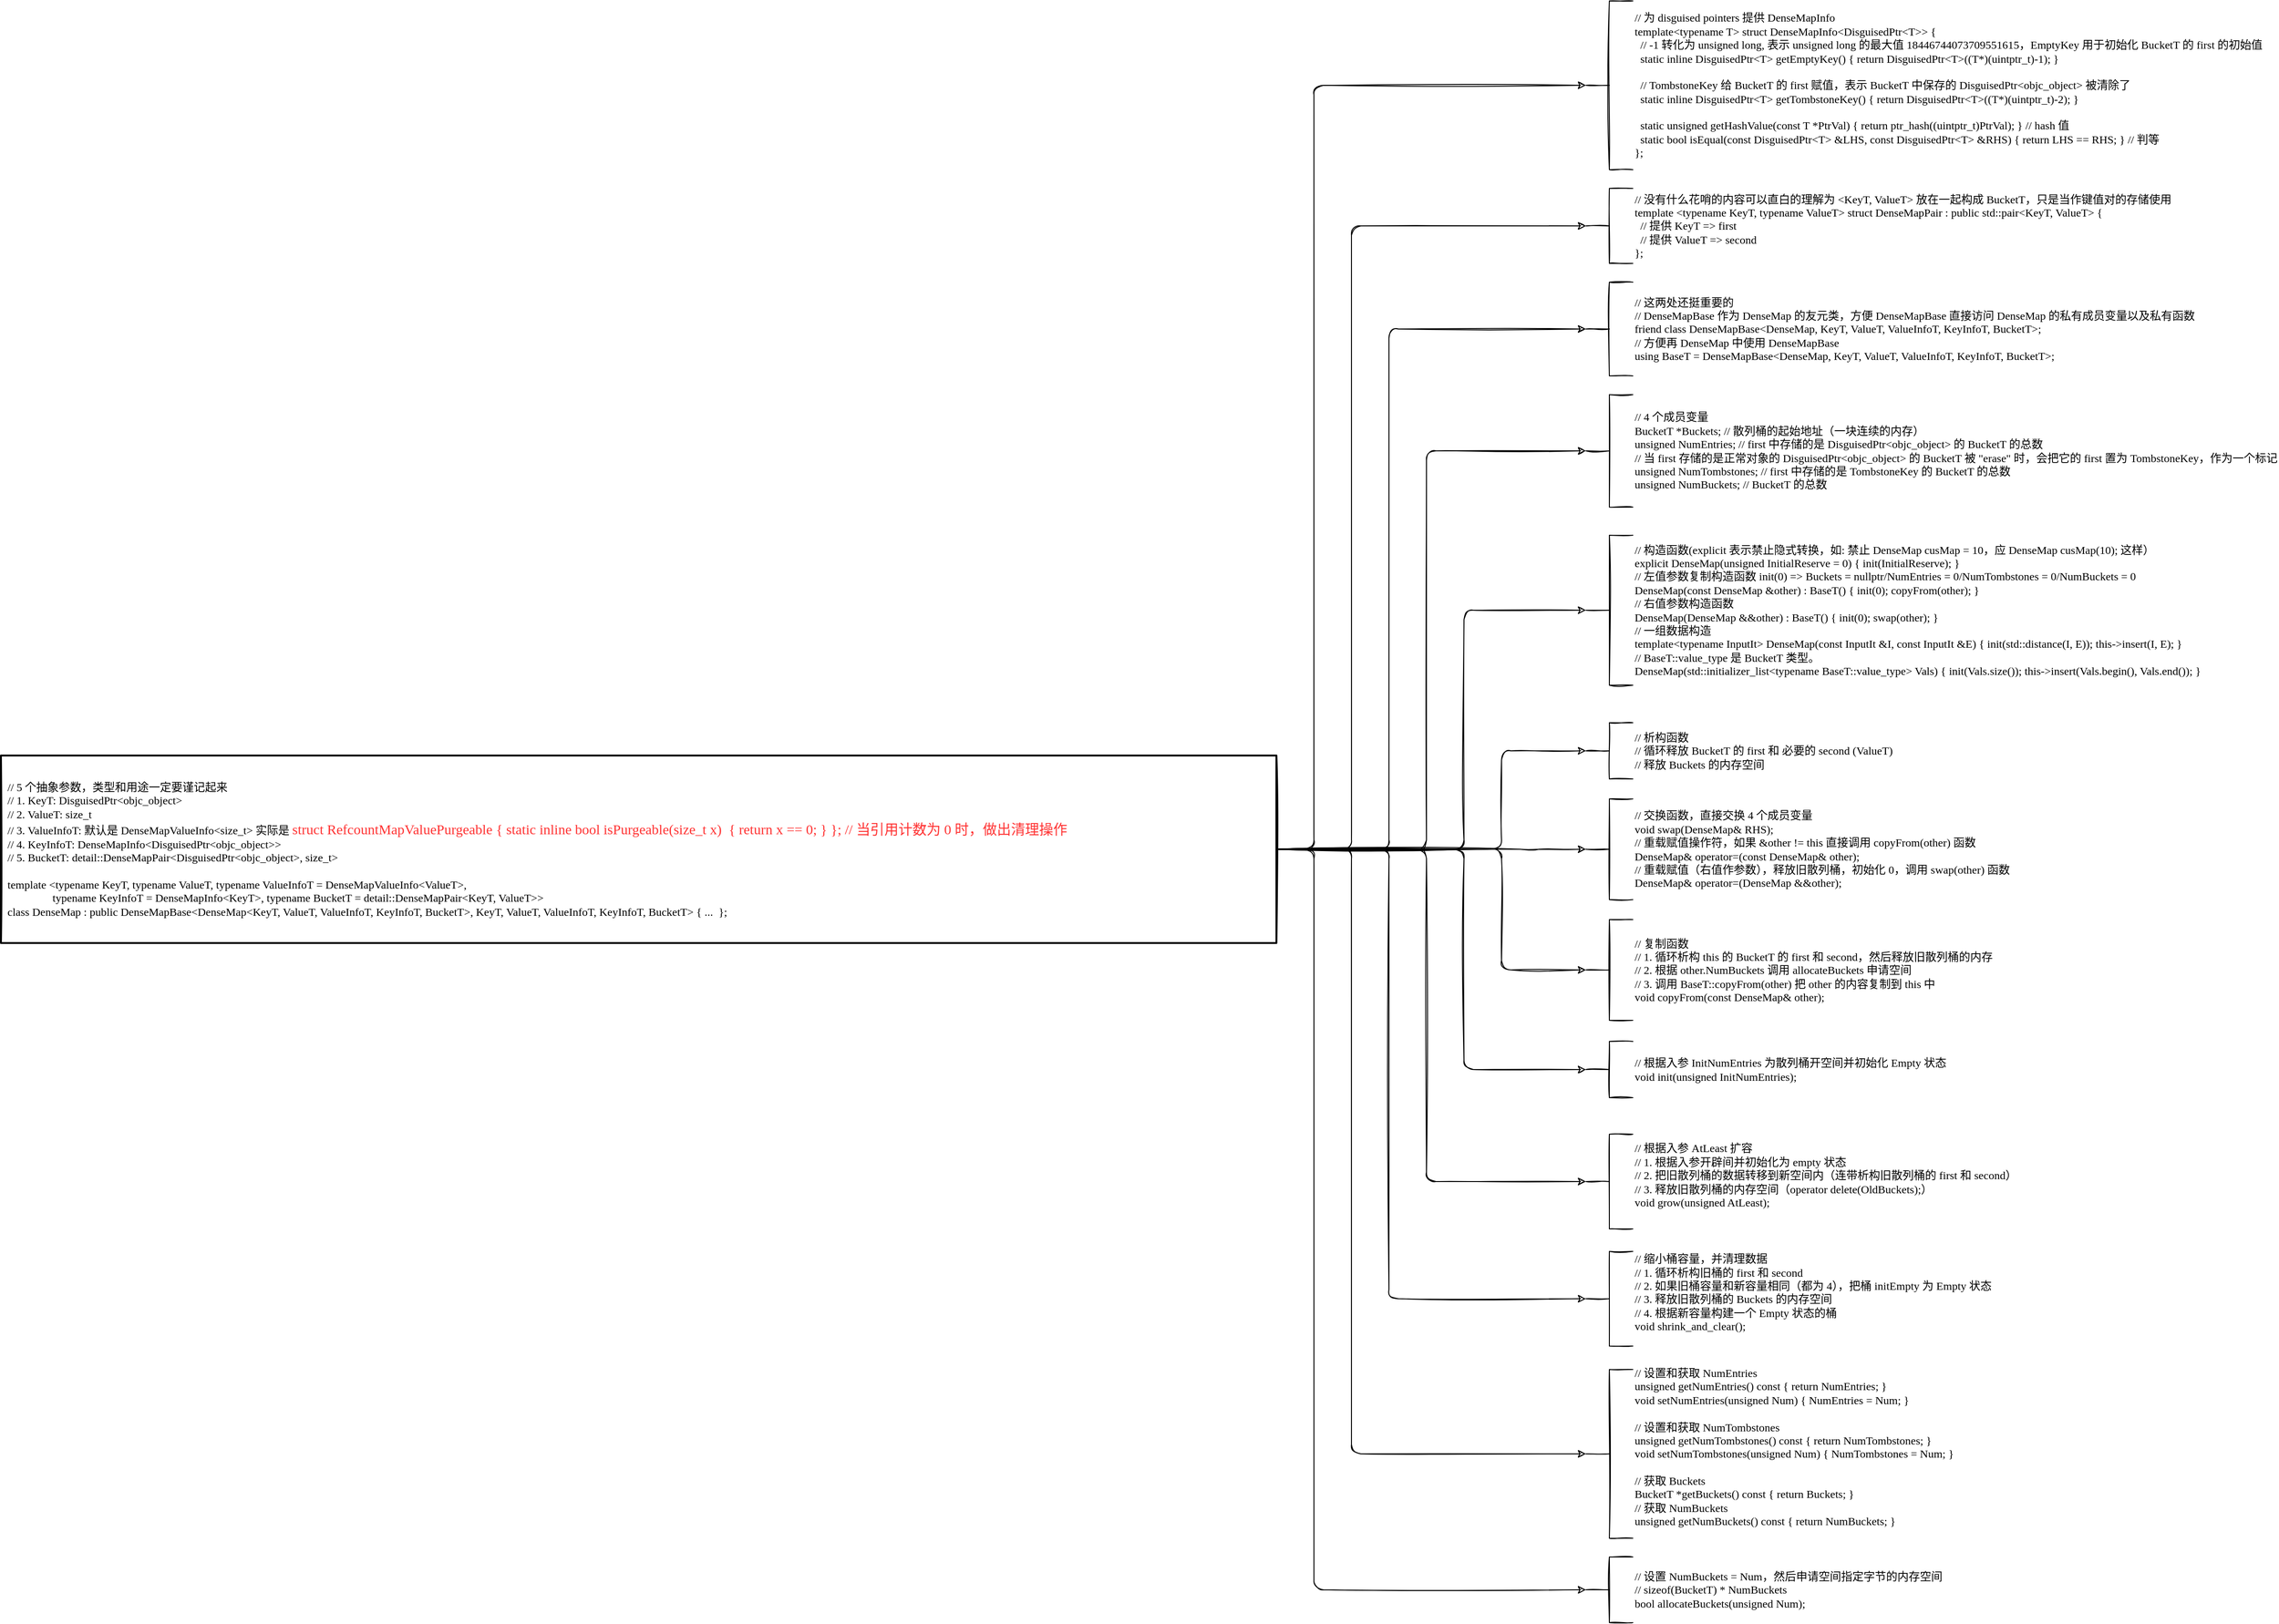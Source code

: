 <mxfile version="13.5.7" type="device"><diagram id="C5RBs43oDa-KdzZeNtuy" name="Page-1"><mxGraphModel dx="4724" dy="2591" grid="1" gridSize="10" guides="1" tooltips="1" connect="1" arrows="1" fold="1" page="1" pageScale="1" pageWidth="827" pageHeight="1169" math="0" shadow="0"><root><mxCell id="WIyWlLk6GJQsqaUBKTNV-0"/><mxCell id="WIyWlLk6GJQsqaUBKTNV-1" parent="WIyWlLk6GJQsqaUBKTNV-0"/><mxCell id="5kpr-vqQKDKNhBtNRKK0-1" style="edgeStyle=orthogonalEdgeStyle;rounded=1;sketch=1;orthogonalLoop=1;jettySize=auto;html=1;fontFamily=Comic Sans MS;entryX=0;entryY=0.5;entryDx=0;entryDy=0;entryPerimeter=0;" edge="1" parent="WIyWlLk6GJQsqaUBKTNV-1" source="5kpr-vqQKDKNhBtNRKK0-14" target="5kpr-vqQKDKNhBtNRKK0-15"><mxGeometry relative="1" as="geometry"><mxPoint x="-840" y="-180" as="targetPoint"/><Array as="points"><mxPoint x="-840" y="105"/><mxPoint x="-840" y="-710"/></Array></mxGeometry></mxCell><mxCell id="5kpr-vqQKDKNhBtNRKK0-2" style="edgeStyle=orthogonalEdgeStyle;rounded=1;sketch=1;orthogonalLoop=1;jettySize=auto;html=1;fontFamily=Comic Sans MS;entryX=0;entryY=0.5;entryDx=0;entryDy=0;entryPerimeter=0;" edge="1" parent="WIyWlLk6GJQsqaUBKTNV-1" source="5kpr-vqQKDKNhBtNRKK0-14" target="5kpr-vqQKDKNhBtNRKK0-16"><mxGeometry relative="1" as="geometry"><mxPoint x="-740" y="-560" as="targetPoint"/><Array as="points"><mxPoint x="-800" y="105"/><mxPoint x="-800" y="-560"/></Array></mxGeometry></mxCell><mxCell id="5kpr-vqQKDKNhBtNRKK0-3" style="edgeStyle=orthogonalEdgeStyle;rounded=1;sketch=1;orthogonalLoop=1;jettySize=auto;html=1;fontFamily=Comic Sans MS;entryX=0;entryY=0.5;entryDx=0;entryDy=0;entryPerimeter=0;" edge="1" parent="WIyWlLk6GJQsqaUBKTNV-1" source="5kpr-vqQKDKNhBtNRKK0-14" target="5kpr-vqQKDKNhBtNRKK0-17"><mxGeometry relative="1" as="geometry"><mxPoint x="-680" y="-450" as="targetPoint"/><Array as="points"><mxPoint x="-760" y="105"/><mxPoint x="-760" y="-450"/></Array></mxGeometry></mxCell><mxCell id="5kpr-vqQKDKNhBtNRKK0-4" style="edgeStyle=orthogonalEdgeStyle;rounded=1;sketch=1;orthogonalLoop=1;jettySize=auto;html=1;fontFamily=Comic Sans MS;entryX=0;entryY=0.5;entryDx=0;entryDy=0;entryPerimeter=0;" edge="1" parent="WIyWlLk6GJQsqaUBKTNV-1" source="5kpr-vqQKDKNhBtNRKK0-14" target="5kpr-vqQKDKNhBtNRKK0-18"><mxGeometry relative="1" as="geometry"><mxPoint x="-710" y="-330" as="targetPoint"/><Array as="points"><mxPoint x="-720" y="105"/><mxPoint x="-720" y="-320"/><mxPoint x="-550" y="-320"/></Array></mxGeometry></mxCell><mxCell id="5kpr-vqQKDKNhBtNRKK0-5" style="edgeStyle=orthogonalEdgeStyle;rounded=1;sketch=1;orthogonalLoop=1;jettySize=auto;html=1;fontFamily=Comic Sans MS;entryX=0;entryY=0.5;entryDx=0;entryDy=0;entryPerimeter=0;" edge="1" parent="WIyWlLk6GJQsqaUBKTNV-1" source="5kpr-vqQKDKNhBtNRKK0-14" target="5kpr-vqQKDKNhBtNRKK0-19"><mxGeometry relative="1" as="geometry"><mxPoint x="-680" y="-170" as="targetPoint"/><Array as="points"><mxPoint x="-680" y="105"/><mxPoint x="-680" y="-150"/></Array></mxGeometry></mxCell><mxCell id="5kpr-vqQKDKNhBtNRKK0-6" style="edgeStyle=orthogonalEdgeStyle;rounded=1;sketch=1;orthogonalLoop=1;jettySize=auto;html=1;fontFamily=Comic Sans MS;entryX=0;entryY=0.5;entryDx=0;entryDy=0;entryPerimeter=0;" edge="1" parent="WIyWlLk6GJQsqaUBKTNV-1" source="5kpr-vqQKDKNhBtNRKK0-14" target="5kpr-vqQKDKNhBtNRKK0-20"><mxGeometry relative="1" as="geometry"><mxPoint x="-630" as="targetPoint"/><Array as="points"><mxPoint x="-640" y="105"/><mxPoint x="-640"/></Array></mxGeometry></mxCell><mxCell id="5kpr-vqQKDKNhBtNRKK0-7" style="edgeStyle=orthogonalEdgeStyle;rounded=1;sketch=1;orthogonalLoop=1;jettySize=auto;html=1;entryX=0;entryY=0.5;entryDx=0;entryDy=0;entryPerimeter=0;fontFamily=Comic Sans MS;" edge="1" parent="WIyWlLk6GJQsqaUBKTNV-1" source="5kpr-vqQKDKNhBtNRKK0-14" target="5kpr-vqQKDKNhBtNRKK0-21"><mxGeometry relative="1" as="geometry"><Array as="points"><mxPoint x="-610" y="105"/><mxPoint x="-610" y="105"/></Array></mxGeometry></mxCell><mxCell id="5kpr-vqQKDKNhBtNRKK0-8" style="edgeStyle=orthogonalEdgeStyle;rounded=1;sketch=1;orthogonalLoop=1;jettySize=auto;html=1;fontFamily=Comic Sans MS;entryX=0;entryY=0.5;entryDx=0;entryDy=0;entryPerimeter=0;" edge="1" parent="WIyWlLk6GJQsqaUBKTNV-1" source="5kpr-vqQKDKNhBtNRKK0-14" target="5kpr-vqQKDKNhBtNRKK0-22"><mxGeometry relative="1" as="geometry"><mxPoint x="-600" y="240.0" as="targetPoint"/><Array as="points"><mxPoint x="-640" y="105"/><mxPoint x="-640" y="234"/></Array></mxGeometry></mxCell><mxCell id="5kpr-vqQKDKNhBtNRKK0-9" style="edgeStyle=orthogonalEdgeStyle;rounded=1;sketch=1;orthogonalLoop=1;jettySize=auto;html=1;fontFamily=Comic Sans MS;entryX=0;entryY=0.5;entryDx=0;entryDy=0;entryPerimeter=0;" edge="1" parent="WIyWlLk6GJQsqaUBKTNV-1" source="5kpr-vqQKDKNhBtNRKK0-14" target="5kpr-vqQKDKNhBtNRKK0-23"><mxGeometry relative="1" as="geometry"><mxPoint x="-660" y="360.0" as="targetPoint"/><Array as="points"><mxPoint x="-680" y="105"/><mxPoint x="-680" y="340"/></Array></mxGeometry></mxCell><mxCell id="5kpr-vqQKDKNhBtNRKK0-10" style="edgeStyle=orthogonalEdgeStyle;rounded=1;sketch=1;orthogonalLoop=1;jettySize=auto;html=1;fontFamily=Comic Sans MS;entryX=0;entryY=0.5;entryDx=0;entryDy=0;entryPerimeter=0;" edge="1" parent="WIyWlLk6GJQsqaUBKTNV-1" source="5kpr-vqQKDKNhBtNRKK0-14" target="5kpr-vqQKDKNhBtNRKK0-24"><mxGeometry relative="1" as="geometry"><mxPoint x="-720" y="430.0" as="targetPoint"/><Array as="points"><mxPoint x="-720" y="105"/><mxPoint x="-720" y="460"/></Array></mxGeometry></mxCell><mxCell id="5kpr-vqQKDKNhBtNRKK0-11" style="edgeStyle=orthogonalEdgeStyle;rounded=1;sketch=1;orthogonalLoop=1;jettySize=auto;html=1;fontFamily=Comic Sans MS;entryX=0;entryY=0.5;entryDx=0;entryDy=0;entryPerimeter=0;" edge="1" parent="WIyWlLk6GJQsqaUBKTNV-1" source="5kpr-vqQKDKNhBtNRKK0-14" target="5kpr-vqQKDKNhBtNRKK0-25"><mxGeometry relative="1" as="geometry"><mxPoint x="-750" y="580.0" as="targetPoint"/><Array as="points"><mxPoint x="-760" y="105"/><mxPoint x="-760" y="585"/></Array></mxGeometry></mxCell><mxCell id="5kpr-vqQKDKNhBtNRKK0-12" style="edgeStyle=orthogonalEdgeStyle;rounded=1;sketch=1;orthogonalLoop=1;jettySize=auto;html=1;fontFamily=Comic Sans MS;entryX=0;entryY=0.5;entryDx=0;entryDy=0;entryPerimeter=0;" edge="1" parent="WIyWlLk6GJQsqaUBKTNV-1" source="5kpr-vqQKDKNhBtNRKK0-14" target="5kpr-vqQKDKNhBtNRKK0-26"><mxGeometry relative="1" as="geometry"><mxPoint x="-780" y="710.0" as="targetPoint"/><Array as="points"><mxPoint x="-800" y="105"/><mxPoint x="-800" y="750"/></Array></mxGeometry></mxCell><mxCell id="5kpr-vqQKDKNhBtNRKK0-13" style="edgeStyle=orthogonalEdgeStyle;rounded=1;sketch=1;orthogonalLoop=1;jettySize=auto;html=1;fontFamily=Comic Sans MS;entryX=0;entryY=0.5;entryDx=0;entryDy=0;entryPerimeter=0;" edge="1" parent="WIyWlLk6GJQsqaUBKTNV-1" source="5kpr-vqQKDKNhBtNRKK0-14" target="5kpr-vqQKDKNhBtNRKK0-27"><mxGeometry relative="1" as="geometry"><mxPoint x="-810" y="900.0" as="targetPoint"/><Array as="points"><mxPoint x="-840" y="105"/><mxPoint x="-840" y="895"/></Array></mxGeometry></mxCell><mxCell id="5kpr-vqQKDKNhBtNRKK0-14" value="&lt;div&gt;// 5 个抽象参数，类型和用途一定要谨记起来&lt;/div&gt;&lt;div&gt;// 1. KeyT: DisguisedPtr&amp;lt;objc_object&amp;gt;&lt;/div&gt;&lt;div&gt;// 2. ValueT: size_t&lt;/div&gt;&lt;div&gt;// 3. ValueInfoT: 默认是 DenseMapValueInfo&amp;lt;size_t&amp;gt; 实际是 &lt;font style=&quot;font-size: 15px&quot; color=&quot;#ff3333&quot;&gt;struct RefcountMapValuePurgeable { static inline bool isPurgeable(size_t x)&amp;nbsp; { return x == 0; } }; // 当引用计数为 0 时，做出清理操作&lt;/font&gt;&lt;/div&gt;&lt;div&gt;// 4. KeyInfoT: DenseMapInfo&amp;lt;DisguisedPtr&amp;lt;objc_object&amp;gt;&amp;gt;&lt;/div&gt;&lt;div&gt;// 5. BucketT: detail::DenseMapPair&amp;lt;DisguisedPtr&amp;lt;objc_object&amp;gt;, size_t&amp;gt;&lt;/div&gt;&lt;div&gt;&lt;br&gt;&lt;/div&gt;&lt;div&gt;template &amp;lt;typename KeyT, typename ValueT,&amp;nbsp;&lt;span&gt;typename ValueInfoT = DenseMapValueInfo&amp;lt;ValueT&amp;gt;,&amp;nbsp;&lt;/span&gt;&lt;/div&gt;&lt;div&gt;&lt;span&gt;&amp;nbsp; &amp;nbsp; &amp;nbsp; &amp;nbsp; &amp;nbsp; &amp;nbsp; &amp;nbsp; &amp;nbsp; typename KeyInfoT = DenseMapInfo&amp;lt;KeyT&amp;gt;,&amp;nbsp;&lt;/span&gt;&lt;span&gt;typename BucketT = detail::DenseMapPair&amp;lt;KeyT, ValueT&amp;gt;&amp;gt;&lt;/span&gt;&lt;/div&gt;&lt;div&gt;class DenseMap : public DenseMapBase&amp;lt;DenseMap&amp;lt;KeyT, ValueT, ValueInfoT, KeyInfoT, BucketT&amp;gt;,&amp;nbsp;&lt;span&gt;KeyT, ValueT, ValueInfoT, KeyInfoT, BucketT&amp;gt; { ...&amp;nbsp; };&lt;/span&gt;&lt;/div&gt;" style="whiteSpace=wrap;html=1;fontFamily=Comic Sans MS;align=left;strokeWidth=2;spacingLeft=5;arcSize=14;sketch=1;" vertex="1" parent="WIyWlLk6GJQsqaUBKTNV-1"><mxGeometry x="-2240" y="5" width="1360" height="200" as="geometry"/></mxCell><mxCell id="5kpr-vqQKDKNhBtNRKK0-15" value="&lt;span&gt;// 为 disguised pointers 提供 DenseMapInfo&lt;/span&gt;&lt;br&gt;&lt;div&gt;template&amp;lt;typename T&amp;gt; struct DenseMapInfo&amp;lt;DisguisedPtr&amp;lt;T&amp;gt;&amp;gt; {&lt;/div&gt;&lt;div&gt;&amp;nbsp; // -1 转化为 unsigned long, 表示 unsigned long 的最大值 18446744073709551615，EmptyKey 用于初始化 BucketT 的 first 的初始值&lt;/div&gt;&lt;div&gt;&amp;nbsp; static inline DisguisedPtr&amp;lt;T&amp;gt; getEmptyKey() { return DisguisedPtr&amp;lt;T&amp;gt;((T*)(uintptr_t)-1); }&lt;/div&gt;&lt;div&gt;&lt;br&gt;&lt;/div&gt;&lt;div&gt;&amp;nbsp; // TombstoneKey 给 BucketT 的 first 赋值，表示 BucketT 中保存的 DisguisedPtr&amp;lt;objc_object&amp;gt; 被清除了&lt;/div&gt;&lt;div&gt;&amp;nbsp; static inline DisguisedPtr&amp;lt;T&amp;gt; getTombstoneKey() { return DisguisedPtr&amp;lt;T&amp;gt;((T*)(uintptr_t)-2); }&lt;/div&gt;&lt;div&gt;&lt;br&gt;&lt;/div&gt;&lt;div&gt;&amp;nbsp; static unsigned getHashValue(const T *PtrVal) { return ptr_hash((uintptr_t)PtrVal); } // hash 值&lt;/div&gt;&lt;div&gt;&amp;nbsp; static bool isEqual(const DisguisedPtr&amp;lt;T&amp;gt; &amp;amp;LHS, const DisguisedPtr&amp;lt;T&amp;gt; &amp;amp;RHS) { return LHS == RHS; } // 判等&lt;/div&gt;&lt;div&gt;};&lt;/div&gt;" style="strokeWidth=1;html=1;shape=mxgraph.flowchart.annotation_2;align=left;labelPosition=right;pointerEvents=1;rounded=0;sketch=1;fontFamily=Comic Sans MS;" vertex="1" parent="WIyWlLk6GJQsqaUBKTNV-1"><mxGeometry x="-550" y="-800" width="50" height="180" as="geometry"/></mxCell><mxCell id="5kpr-vqQKDKNhBtNRKK0-16" value="&lt;div&gt;// 没有什么花哨的内容可以直白的理解为 &amp;lt;KeyT, ValueT&amp;gt; 放在一起构成 BucketT，只是当作键值对的存储使用&lt;/div&gt;&lt;div&gt;template &amp;lt;typename KeyT, typename ValueT&amp;gt; struct DenseMapPair : public std::pair&amp;lt;KeyT, ValueT&amp;gt; {&lt;/div&gt;&lt;div&gt;&amp;nbsp; // 提供 KeyT =&amp;gt; first&amp;nbsp;&lt;/div&gt;&lt;div&gt;&amp;nbsp; // 提供 ValueT =&amp;gt; second&amp;nbsp;&lt;/div&gt;&lt;div&gt;};&lt;/div&gt;" style="strokeWidth=1;html=1;shape=mxgraph.flowchart.annotation_2;align=left;labelPosition=right;pointerEvents=1;rounded=0;sketch=1;fontFamily=Comic Sans MS;" vertex="1" parent="WIyWlLk6GJQsqaUBKTNV-1"><mxGeometry x="-550" y="-600" width="50" height="80" as="geometry"/></mxCell><mxCell id="5kpr-vqQKDKNhBtNRKK0-17" value="&lt;div&gt;// 这两处还挺重要的&lt;/div&gt;&lt;div&gt;// DenseMapBase 作为 DenseMap 的友元类，方便 DenseMapBase 直接访问 DenseMap 的私有成员变量以及私有函数&lt;/div&gt;&lt;div&gt;friend class DenseMapBase&amp;lt;DenseMap, KeyT, ValueT, ValueInfoT, KeyInfoT, BucketT&amp;gt;;&lt;/div&gt;&lt;div&gt;// 方便再 DenseMap 中使用 DenseMapBase&lt;/div&gt;&lt;div&gt;using BaseT = DenseMapBase&amp;lt;DenseMap, KeyT, ValueT, ValueInfoT, KeyInfoT, BucketT&amp;gt;;&lt;/div&gt;" style="strokeWidth=1;html=1;shape=mxgraph.flowchart.annotation_2;align=left;labelPosition=right;pointerEvents=1;rounded=0;sketch=1;fontFamily=Comic Sans MS;" vertex="1" parent="WIyWlLk6GJQsqaUBKTNV-1"><mxGeometry x="-550" y="-500" width="50" height="100" as="geometry"/></mxCell><mxCell id="5kpr-vqQKDKNhBtNRKK0-18" value="&lt;div&gt;// 4 个成员变量&lt;/div&gt;&lt;div&gt;BucketT *Buckets; // 散列桶的起始地址（一块连续的内存）&lt;/div&gt;&lt;div&gt;unsigned NumEntries; // first 中存储的是 DisguisedPtr&amp;lt;objc_object&amp;gt; 的 BucketT 的总数&lt;/div&gt;&lt;div&gt;// 当 first 存储的是正常对象的 DisguisedPtr&amp;lt;objc_object&amp;gt; 的 BucketT 被 &quot;erase&quot; 时，会把它的 first 置为 TombstoneKey，作为一个标记&lt;/div&gt;&lt;div&gt;unsigned NumTombstones; // first 中存储的是 TombstoneKey 的 BucketT 的总数&lt;/div&gt;&lt;div&gt;unsigned NumBuckets; // BucketT 的总数&lt;/div&gt;" style="strokeWidth=1;html=1;shape=mxgraph.flowchart.annotation_2;align=left;labelPosition=right;pointerEvents=1;rounded=0;sketch=1;fontFamily=Comic Sans MS;" vertex="1" parent="WIyWlLk6GJQsqaUBKTNV-1"><mxGeometry x="-550" y="-380" width="50" height="120" as="geometry"/></mxCell><mxCell id="5kpr-vqQKDKNhBtNRKK0-19" value="&lt;div&gt;// 构造函数(explicit 表示禁止隐式转换，如: 禁止 DenseMap cusMap = 10，应 DenseMap cusMap(10); 这样）&lt;/div&gt;&lt;div&gt;explicit DenseMap(unsigned InitialReserve = 0) { init(InitialReserve); }&lt;/div&gt;&lt;div&gt;// 左值参数复制构造函数 init(0) =&amp;gt; Buckets = nullptr/NumEntries = 0/NumTombstones = 0/NumBuckets = 0&lt;/div&gt;&lt;div&gt;DenseMap(const DenseMap &amp;amp;other) : BaseT() { init(0); copyFrom(other); }&lt;/div&gt;&lt;div&gt;// 右值参数构造函数&lt;/div&gt;&lt;div&gt;DenseMap(DenseMap &amp;amp;&amp;amp;other) : BaseT() { init(0); swap(other); }&lt;/div&gt;&lt;div&gt;// 一组数据构造&lt;/div&gt;&lt;div&gt;template&amp;lt;typename InputIt&amp;gt; DenseMap(const InputIt &amp;amp;I, const InputIt &amp;amp;E) { init(std::distance(I, E)); this-&amp;gt;insert(I, E); }&lt;/div&gt;&lt;div&gt;// BaseT::value_type 是 BucketT 类型。&lt;/div&gt;&lt;div&gt;DenseMap(std::initializer_list&amp;lt;typename BaseT::value_type&amp;gt; Vals) { init(Vals.size()); this-&amp;gt;insert(Vals.begin(), Vals.end()); }&lt;/div&gt;" style="strokeWidth=1;html=1;shape=mxgraph.flowchart.annotation_2;align=left;labelPosition=right;pointerEvents=1;rounded=0;sketch=1;fontFamily=Comic Sans MS;" vertex="1" parent="WIyWlLk6GJQsqaUBKTNV-1"><mxGeometry x="-550" y="-230" width="50" height="160" as="geometry"/></mxCell><mxCell id="5kpr-vqQKDKNhBtNRKK0-20" value="// 析构函数&lt;br&gt;// 循环释放 BucketT 的 first 和 必要的 second (ValueT)&amp;nbsp;&lt;br&gt;// 释放 Buckets 的内存空间" style="strokeWidth=1;html=1;shape=mxgraph.flowchart.annotation_2;align=left;labelPosition=right;pointerEvents=1;rounded=0;sketch=1;fontFamily=Comic Sans MS;" vertex="1" parent="WIyWlLk6GJQsqaUBKTNV-1"><mxGeometry x="-550" y="-30" width="50" height="60" as="geometry"/></mxCell><mxCell id="5kpr-vqQKDKNhBtNRKK0-21" value="&lt;div&gt;// 交换函数，直接交换 4 个成员变量&lt;/div&gt;&lt;div&gt;void swap(DenseMap&amp;amp; RHS);&lt;/div&gt;&lt;div&gt;// 重载赋值操作符，如果 &amp;amp;other != this 直接调用 copyFrom(other) 函数&lt;/div&gt;&lt;div&gt;DenseMap&amp;amp; operator=(const DenseMap&amp;amp; other);&lt;/div&gt;&lt;div&gt;// 重载赋值（右值作参数），释放旧散列桶，初始化 0，调用 swap(other) 函数&lt;/div&gt;&lt;div&gt;DenseMap&amp;amp; operator=(DenseMap &amp;amp;&amp;amp;other);&lt;/div&gt;" style="strokeWidth=1;html=1;shape=mxgraph.flowchart.annotation_2;align=left;labelPosition=right;pointerEvents=1;rounded=0;sketch=1;fontFamily=Comic Sans MS;" vertex="1" parent="WIyWlLk6GJQsqaUBKTNV-1"><mxGeometry x="-550" y="51.25" width="50" height="107.5" as="geometry"/></mxCell><mxCell id="5kpr-vqQKDKNhBtNRKK0-22" value="// 复制函数&lt;br&gt;// 1. 循环析构 this 的 BucketT 的 first 和 second，然后释放旧散列桶的内存&lt;br&gt;// 2. 根据 other.NumBuckets 调用 allocateBuckets 申请空间&lt;br&gt;// 3. 调用 BaseT::copyFrom(other) 把 other 的内容复制到 this 中&lt;br&gt;void copyFrom(const DenseMap&amp;amp; other);" style="strokeWidth=1;html=1;shape=mxgraph.flowchart.annotation_2;align=left;labelPosition=right;pointerEvents=1;rounded=0;sketch=1;fontFamily=Comic Sans MS;" vertex="1" parent="WIyWlLk6GJQsqaUBKTNV-1"><mxGeometry x="-550" y="180" width="50" height="107.5" as="geometry"/></mxCell><mxCell id="5kpr-vqQKDKNhBtNRKK0-23" value="// 根据入参 InitNumEntries 为散列桶开空间并初始化 Empty 状态&lt;br&gt;void init(unsigned InitNumEntries);&amp;nbsp;" style="strokeWidth=1;html=1;shape=mxgraph.flowchart.annotation_2;align=left;labelPosition=right;pointerEvents=1;rounded=0;sketch=1;fontFamily=Comic Sans MS;" vertex="1" parent="WIyWlLk6GJQsqaUBKTNV-1"><mxGeometry x="-550" y="310" width="50" height="60" as="geometry"/></mxCell><mxCell id="5kpr-vqQKDKNhBtNRKK0-24" value="// 根据入参 AtLeast 扩容&lt;br&gt;// 1. 根据入参开辟间并初始化为 empty 状态&lt;br&gt;// 2. 把旧散列桶的数据转移到新空间内（连带析构旧散列桶的 first 和 second）&lt;br&gt;// 3. 释放旧散列桶的内存空间（operator delete(OldBuckets);）&lt;br&gt;void grow(unsigned AtLeast);&lt;br&gt;&lt;span style=&quot;color: rgba(0 , 0 , 0 , 0) ; font-family: monospace ; font-size: 0px&quot;&gt;%3CmxGraphModel%3E%3Croot%3E%3CmxCell%20id%3D%220%22%2F%3E%3CmxCell%20id%3D%221%22%20parent%3D%220%22%2F%3E%3CmxCell%20id%3D%222%22%20value%3D%22%2F%2F%20%E6%A0%B9%E6%8D%AE%E5%85%A5%E5%8F%82%20InitNumEntries%20%E4%B8%BA%E6%95%A3%E5%88%97%E6%A1%B6%E5%BC%80%E7%A9%BA%E9%97%B4%E5%B9%B6%E5%88%9D%E5%A7%8B%E5%8C%96%20Empty%20%E7%8A%B6%E6%80%81%26lt%3Bbr%26gt%3Bvoid%20init(unsigned%20InitNumEntries)%3B%26amp%3Bnbsp%3B%22%20style%3D%22strokeWidth%3D1%3Bhtml%3D1%3Bshape%3Dmxgraph.flowchart.annotation_2%3Balign%3Dleft%3BlabelPosition%3Dright%3BpointerEvents%3D1%3Brounded%3D0%3Bsketch%3D1%3BfontFamily%3DComic%20Sans%20MS%3B%22%20vertex%3D%221%22%20parent%3D%221%22%3E%3CmxGeometry%20x%3D%22-550%22%20y%3D%22310%22%20width%3D%2250%22%20height%3D%2260%22%20as%3D%22geometry%22%2F%3E%3C%2FmxCell%3E%3C%2Froot%3E%3C%2FmxGraphModel%3E&lt;/span&gt;" style="strokeWidth=1;html=1;shape=mxgraph.flowchart.annotation_2;align=left;labelPosition=right;pointerEvents=1;rounded=0;sketch=1;fontFamily=Comic Sans MS;" vertex="1" parent="WIyWlLk6GJQsqaUBKTNV-1"><mxGeometry x="-550" y="409" width="50" height="101" as="geometry"/></mxCell><mxCell id="5kpr-vqQKDKNhBtNRKK0-25" value="// 缩小桶容量，并清理数据&lt;br&gt;// 1. 循环析构旧桶的 first 和 second&lt;br&gt;// 2. 如果旧桶容量和新容量相同（都为 4），把桶 initEmpty 为 Empty 状态&lt;br&gt;// 3. 释放旧散列桶的 Buckets 的内存空间&lt;br&gt;// 4. 根据新容量构建一个 Empty 状态的桶&lt;br&gt;void shrink_and_clear();&lt;br&gt;&lt;span style=&quot;color: rgba(0 , 0 , 0 , 0) ; font-family: monospace ; font-size: 0px&quot;&gt;%3CmxGraphModel%3E%3Croot%3E%3CmxCell%20id%3D%220%22%2F%3E%3CmxCell%20id%3D%221%22%20parent%3D%220%22%2F%3E%3CmxCell%20id%3D%222%22%20value%3D%22%2F%2F%20%E6%A0%B9%E6%8D%AE%E5%85%A5%E5%8F%82%20AtLeast%20%E6%89%A9%E5%AE%B9%26lt%3Bbr%26gt%3B%2F%2F%201.%20%E6%A0%B9%E6%8D%AE%E5%85%A5%E5%8F%82%E5%BC%80%E8%BE%9F%E9%97%B4%E5%B9%B6%E5%88%9D%E5%A7%8B%E5%8C%96%E4%B8%BA%20empty%20%E7%8A%B6%E6%80%81%26lt%3Bbr%26gt%3B%2F%2F%202.%20%E6%8A%8A%E6%97%A7%E6%95%A3%E5%88%97%E6%A1%B6%E7%9A%84%E6%95%B0%E6%8D%AE%E8%BD%AC%E7%A7%BB%E5%88%B0%E6%96%B0%E7%A9%BA%E9%97%B4%E5%86%85%EF%BC%88%E8%BF%9E%E5%B8%A6%E6%9E%90%E6%9E%84%E6%97%A7%E6%95%A3%E5%88%97%E6%A1%B6%E7%9A%84%20first%20%E5%92%8C%20second%EF%BC%89%26lt%3Bbr%26gt%3B%2F%2F%203.%20%E9%87%8A%E6%94%BE%E6%97%A7%E6%95%A3%E5%88%97%E6%A1%B6%E7%9A%84%E5%86%85%E5%AD%98%E7%A9%BA%E9%97%B4%EF%BC%88operator%20delete(OldBuckets)%3B%EF%BC%89%26lt%3Bbr%26gt%3Bvoid%20grow(unsigned%20AtLeast)%3B%26lt%3Bbr%26gt%3B%26lt%3Bspan%20style%3D%26quot%3Bcolor%3A%20rgba(0%20%2C%200%20%2C%200%20%2C%200)%20%3B%20font-family%3A%20monospace%20%3B%20font-size%3A%200px%26quot%3B%26gt%3B%253CmxGraphModel%253E%253Croot%253E%253CmxCell%2520id%253D%25220%2522%252F%253E%253CmxCell%2520id%253D%25221%2522%2520parent%253D%25220%2522%252F%253E%253CmxCell%2520id%253D%25222%2522%2520value%253D%2522%252F%252F%2520%25E6%25A0%25B9%25E6%258D%25AE%25E5%2585%25A5%25E5%258F%2582%2520InitNumEntries%2520%25E4%25B8%25BA%25E6%2595%25A3%25E5%2588%2597%25E6%25A1%25B6%25E5%25BC%2580%25E7%25A9%25BA%25E9%2597%25B4%25E5%25B9%25B6%25E5%2588%259D%25E5%25A7%258B%25E5%258C%2596%2520Empty%2520%25E7%258A%25B6%25E6%2580%2581%2526lt%253Bbr%2526gt%253Bvoid%2520init(unsigned%2520InitNumEntries)%253B%2526amp%253Bnbsp%253B%2522%2520style%253D%2522strokeWidth%253D1%253Bhtml%253D1%253Bshape%253Dmxgraph.flowchart.annotation_2%253Balign%253Dleft%253BlabelPosition%253Dright%253BpointerEvents%253D1%253Brounded%253D0%253Bsketch%253D1%253BfontFamily%253DComic%2520Sans%2520MS%253B%2522%2520vertex%253D%25221%2522%2520parent%253D%25221%2522%253E%253CmxGeometry%2520x%253D%2522-550%2522%2520y%253D%2522310%2522%2520width%253D%252250%2522%2520height%253D%252260%2522%2520as%253D%2522geometry%2522%252F%253E%253C%252FmxCell%253E%253C%252Froot%253E%253C%252FmxGraphModel%253E%26lt%3B%2Fspan%26gt%3B%22%20style%3D%22strokeWidth%3D1%3Bhtml%3D1%3Bshape%3Dmxgraph.flowchart.annotation_2%3Balign%3Dleft%3BlabelPosition%3Dright%3BpointerEvents%3D1%3Brounded%3D0%3Bsketch%3D1%3BfontFamily%3DComic%20Sans%20MS%3B%22%20vertex%3D%221%22%20parent%3D%221%22%3E%3CmxGeometry%20x%3D%22-550%22%20y%3D%22409%22%20width%3D%2250%22%20height%3D%22101%22%20as%3D%22geometry%22%2F%3E%3C%2FmxCell%3E%3C%2Froot%3E%3C%2FmxGraphModel%3E&lt;/span&gt;" style="strokeWidth=1;html=1;shape=mxgraph.flowchart.annotation_2;align=left;labelPosition=right;pointerEvents=1;rounded=0;sketch=1;fontFamily=Comic Sans MS;" vertex="1" parent="WIyWlLk6GJQsqaUBKTNV-1"><mxGeometry x="-550" y="534" width="50" height="101" as="geometry"/></mxCell><mxCell id="5kpr-vqQKDKNhBtNRKK0-26" value="&lt;div&gt;// 设置和获取 NumEntries&lt;/div&gt;&lt;div&gt;unsigned getNumEntries() const { return NumEntries; }&lt;/div&gt;&lt;div&gt;void setNumEntries(unsigned Num) { NumEntries = Num; }&lt;/div&gt;&lt;div&gt;&lt;br&gt;&lt;/div&gt;&lt;div&gt;// 设置和获取 NumTombstones&amp;nbsp;&lt;/div&gt;&lt;div&gt;unsigned getNumTombstones() const { return NumTombstones; }&lt;/div&gt;&lt;div&gt;void setNumTombstones(unsigned Num) { NumTombstones = Num; }&lt;/div&gt;&lt;div&gt;&lt;br&gt;&lt;/div&gt;&lt;div&gt;// 获取 Buckets&lt;/div&gt;&lt;div&gt;BucketT *getBuckets() const { return Buckets; }&lt;/div&gt;&lt;div&gt;// 获取 NumBuckets&lt;/div&gt;&lt;div&gt;unsigned getNumBuckets() const { return NumBuckets; }&lt;/div&gt;&lt;span style=&quot;color: rgba(0 , 0 , 0 , 0) ; font-family: monospace ; font-size: 0px&quot;&gt;%3CmxGraphModel%3E%3Croot%3E%3CmxCell%20id%3D%220%22%2F%3E%3CmxCell%20id%3D%221%22%20parent%3D%220%22%2F%3E%3CmxCell%20id%3D%222%22%20value%3D%22%2F%2F%20%E6%A0%B9%E6%8D%AE%E5%85%A5%E5%8F%82%20AtLeast%20%E6%89%A9%E5%AE%B9%26lt%3Bbr%26gt%3B%2F%2F%201.%20%E6%A0%B9%E6%8D%AE%E5%85%A5%E5%8F%82%E5%BC%80%E8%BE%9F%E9%97%B4%E5%B9%B6%E5%88%9D%E5%A7%8B%E5%8C%96%E4%B8%BA%20empty%20%E7%8A%B6%E6%80%81%26lt%3Bbr%26gt%3B%2F%2F%202.%20%E6%8A%8A%E6%97%A7%E6%95%A3%E5%88%97%E6%A1%B6%E7%9A%84%E6%95%B0%E6%8D%AE%E8%BD%AC%E7%A7%BB%E5%88%B0%E6%96%B0%E7%A9%BA%E9%97%B4%E5%86%85%EF%BC%88%E8%BF%9E%E5%B8%A6%E6%9E%90%E6%9E%84%E6%97%A7%E6%95%A3%E5%88%97%E6%A1%B6%E7%9A%84%20first%20%E5%92%8C%20second%EF%BC%89%26lt%3Bbr%26gt%3B%2F%2F%203.%20%E9%87%8A%E6%94%BE%E6%97%A7%E6%95%A3%E5%88%97%E6%A1%B6%E7%9A%84%E5%86%85%E5%AD%98%E7%A9%BA%E9%97%B4%EF%BC%88operator%20delete(OldBuckets)%3B%EF%BC%89%26lt%3Bbr%26gt%3Bvoid%20grow(unsigned%20AtLeast)%3B%26lt%3Bbr%26gt%3B%26lt%3Bspan%20style%3D%26quot%3Bcolor%3A%20rgba(0%20%2C%200%20%2C%200%20%2C%200)%20%3B%20font-family%3A%20monospace%20%3B%20font-size%3A%200px%26quot%3B%26gt%3B%253CmxGraphModel%253E%253Croot%253E%253CmxCell%2520id%253D%25220%2522%252F%253E%253CmxCell%2520id%253D%25221%2522%2520parent%253D%25220%2522%252F%253E%253CmxCell%2520id%253D%25222%2522%2520value%253D%2522%252F%252F%2520%25E6%25A0%25B9%25E6%258D%25AE%25E5%2585%25A5%25E5%258F%2582%2520InitNumEntries%2520%25E4%25B8%25BA%25E6%2595%25A3%25E5%2588%2597%25E6%25A1%25B6%25E5%25BC%2580%25E7%25A9%25BA%25E9%2597%25B4%25E5%25B9%25B6%25E5%2588%259D%25E5%25A7%258B%25E5%258C%2596%2520Empty%2520%25E7%258A%25B6%25E6%2580%2581%2526lt%253Bbr%2526gt%253Bvoid%2520init(unsigned%2520InitNumEntries)%253B%2526amp%253Bnbsp%253B%2522%2520style%253D%2522strokeWidth%253D1%253Bhtml%253D1%253Bshape%253Dmxgraph.flowchart.annotation_2%253Balign%253Dleft%253BlabelPosition%253Dright%253BpointerEvents%253D1%253Brounded%253D0%253Bsketch%253D1%253BfontFamily%253DComic%2520Sans%2520MS%253B%2522%2520vertex%253D%25221%2522%2520parent%253D%25221%2522%253E%253CmxGeometry%2520x%253D%2522-550%2522%2520y%253D%2522310%2522%2520width%253D%252250%2522%2520height%253D%252260%2522%2520as%253D%2522geometry%2522%252F%253E%253C%252FmxCell%253E%253C%252Froot%253E%253C%252FmxGraphModel%253E%26lt%3B%2Fspan%26gt%3B%22%20style%3D%22strokeWidth%3D1%3Bhtml%3D1%3Bshape%3Dmxgraph.flowchart.annotation_2%3Balign%3Dleft%3BlabelPosition%3Dright%3BpointerEvents%3D1%3Brounded%3D0%3Bsketch%3D1%3BfontFamily%3DComic%20Sans%20MS%3B%22%20vertex%3D%221%22%20parent%3D%221%22%3E%3CmxGeometry%20x%3D%22-550%22%20y%3D%22409%22%20width%3D%2250%22%20height%3D%22101%22%20as%3D%22geometry%22%2F%3E%3C%2FmxCell%3E%3C%2Froot%3E%3C%2FmxGraphModel%3E&lt;/span&gt;" style="strokeWidth=1;html=1;shape=mxgraph.flowchart.annotation_2;align=left;labelPosition=right;pointerEvents=1;rounded=0;sketch=1;fontFamily=Comic Sans MS;" vertex="1" parent="WIyWlLk6GJQsqaUBKTNV-1"><mxGeometry x="-550" y="660" width="50" height="180" as="geometry"/></mxCell><mxCell id="5kpr-vqQKDKNhBtNRKK0-27" value="// 设置 NumBuckets = Num，然后申请空间指定字节的内存空间&lt;br&gt;// sizeof(BucketT) * NumBuckets&lt;br&gt;bool allocateBuckets(unsigned Num);" style="strokeWidth=1;html=1;shape=mxgraph.flowchart.annotation_2;align=left;labelPosition=right;pointerEvents=1;rounded=0;sketch=1;fontFamily=Comic Sans MS;" vertex="1" parent="WIyWlLk6GJQsqaUBKTNV-1"><mxGeometry x="-550" y="860" width="50" height="70" as="geometry"/></mxCell></root></mxGraphModel></diagram></mxfile>